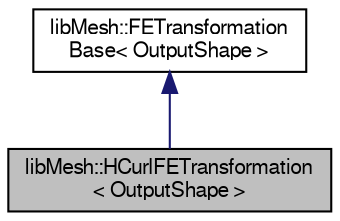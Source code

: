 digraph "libMesh::HCurlFETransformation&lt; OutputShape &gt;"
{
  edge [fontname="FreeSans",fontsize="10",labelfontname="FreeSans",labelfontsize="10"];
  node [fontname="FreeSans",fontsize="10",shape=record];
  Node1 [label="libMesh::HCurlFETransformation\l\< OutputShape \>",height=0.2,width=0.4,color="black", fillcolor="grey75", style="filled", fontcolor="black"];
  Node2 -> Node1 [dir="back",color="midnightblue",fontsize="10",style="solid",fontname="FreeSans"];
  Node2 [label="libMesh::FETransformation\lBase\< OutputShape \>",height=0.2,width=0.4,color="black", fillcolor="white", style="filled",URL="$classlibMesh_1_1FETransformationBase.html"];
}
